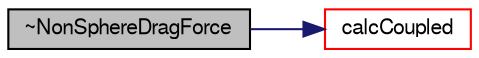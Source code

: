 digraph "~NonSphereDragForce"
{
  bgcolor="transparent";
  edge [fontname="FreeSans",fontsize="10",labelfontname="FreeSans",labelfontsize="10"];
  node [fontname="FreeSans",fontsize="10",shape=record];
  rankdir="LR";
  Node52 [label="~NonSphereDragForce",height=0.2,width=0.4,color="black", fillcolor="grey75", style="filled", fontcolor="black"];
  Node52 -> Node53 [color="midnightblue",fontsize="10",style="solid",fontname="FreeSans"];
  Node53 [label="calcCoupled",height=0.2,width=0.4,color="red",URL="$a24110.html#afaf626ee39da50a44d12588b5cb987d9",tooltip="Calculate the non-coupled force. "];
}
